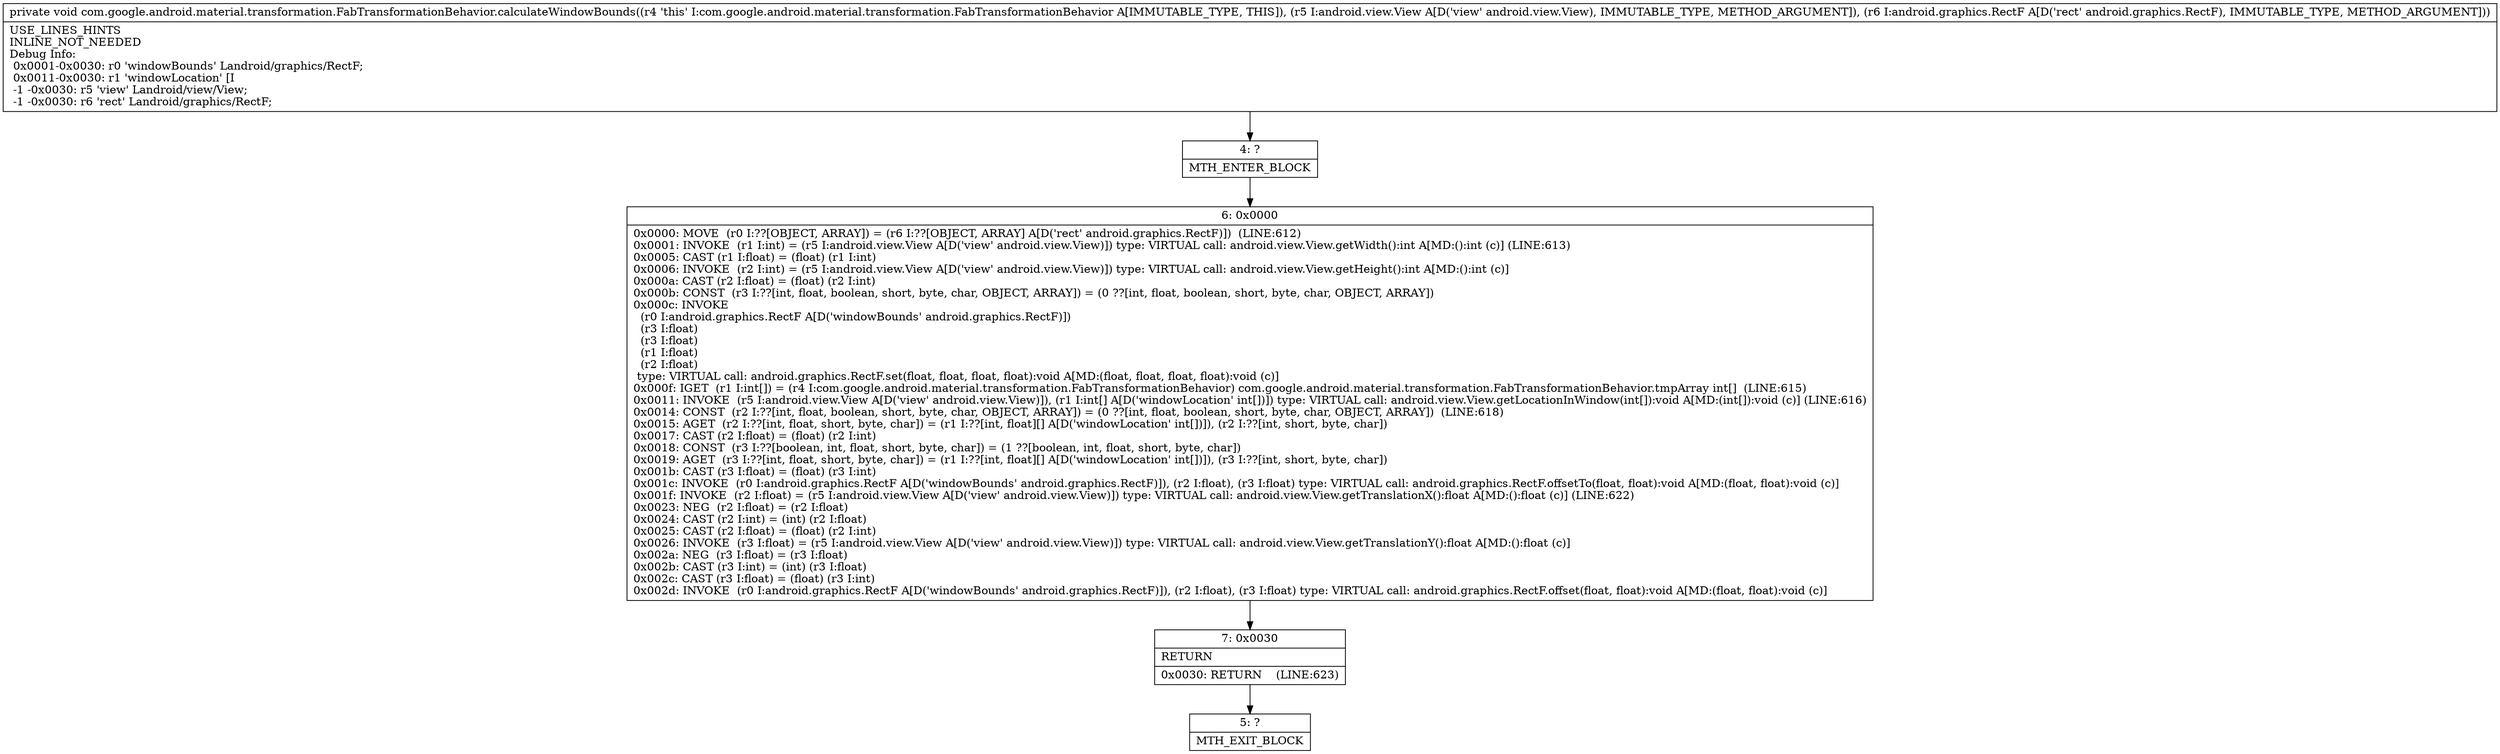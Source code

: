 digraph "CFG forcom.google.android.material.transformation.FabTransformationBehavior.calculateWindowBounds(Landroid\/view\/View;Landroid\/graphics\/RectF;)V" {
Node_4 [shape=record,label="{4\:\ ?|MTH_ENTER_BLOCK\l}"];
Node_6 [shape=record,label="{6\:\ 0x0000|0x0000: MOVE  (r0 I:??[OBJECT, ARRAY]) = (r6 I:??[OBJECT, ARRAY] A[D('rect' android.graphics.RectF)])  (LINE:612)\l0x0001: INVOKE  (r1 I:int) = (r5 I:android.view.View A[D('view' android.view.View)]) type: VIRTUAL call: android.view.View.getWidth():int A[MD:():int (c)] (LINE:613)\l0x0005: CAST (r1 I:float) = (float) (r1 I:int) \l0x0006: INVOKE  (r2 I:int) = (r5 I:android.view.View A[D('view' android.view.View)]) type: VIRTUAL call: android.view.View.getHeight():int A[MD:():int (c)]\l0x000a: CAST (r2 I:float) = (float) (r2 I:int) \l0x000b: CONST  (r3 I:??[int, float, boolean, short, byte, char, OBJECT, ARRAY]) = (0 ??[int, float, boolean, short, byte, char, OBJECT, ARRAY]) \l0x000c: INVOKE  \l  (r0 I:android.graphics.RectF A[D('windowBounds' android.graphics.RectF)])\l  (r3 I:float)\l  (r3 I:float)\l  (r1 I:float)\l  (r2 I:float)\l type: VIRTUAL call: android.graphics.RectF.set(float, float, float, float):void A[MD:(float, float, float, float):void (c)]\l0x000f: IGET  (r1 I:int[]) = (r4 I:com.google.android.material.transformation.FabTransformationBehavior) com.google.android.material.transformation.FabTransformationBehavior.tmpArray int[]  (LINE:615)\l0x0011: INVOKE  (r5 I:android.view.View A[D('view' android.view.View)]), (r1 I:int[] A[D('windowLocation' int[])]) type: VIRTUAL call: android.view.View.getLocationInWindow(int[]):void A[MD:(int[]):void (c)] (LINE:616)\l0x0014: CONST  (r2 I:??[int, float, boolean, short, byte, char, OBJECT, ARRAY]) = (0 ??[int, float, boolean, short, byte, char, OBJECT, ARRAY])  (LINE:618)\l0x0015: AGET  (r2 I:??[int, float, short, byte, char]) = (r1 I:??[int, float][] A[D('windowLocation' int[])]), (r2 I:??[int, short, byte, char]) \l0x0017: CAST (r2 I:float) = (float) (r2 I:int) \l0x0018: CONST  (r3 I:??[boolean, int, float, short, byte, char]) = (1 ??[boolean, int, float, short, byte, char]) \l0x0019: AGET  (r3 I:??[int, float, short, byte, char]) = (r1 I:??[int, float][] A[D('windowLocation' int[])]), (r3 I:??[int, short, byte, char]) \l0x001b: CAST (r3 I:float) = (float) (r3 I:int) \l0x001c: INVOKE  (r0 I:android.graphics.RectF A[D('windowBounds' android.graphics.RectF)]), (r2 I:float), (r3 I:float) type: VIRTUAL call: android.graphics.RectF.offsetTo(float, float):void A[MD:(float, float):void (c)]\l0x001f: INVOKE  (r2 I:float) = (r5 I:android.view.View A[D('view' android.view.View)]) type: VIRTUAL call: android.view.View.getTranslationX():float A[MD:():float (c)] (LINE:622)\l0x0023: NEG  (r2 I:float) = (r2 I:float) \l0x0024: CAST (r2 I:int) = (int) (r2 I:float) \l0x0025: CAST (r2 I:float) = (float) (r2 I:int) \l0x0026: INVOKE  (r3 I:float) = (r5 I:android.view.View A[D('view' android.view.View)]) type: VIRTUAL call: android.view.View.getTranslationY():float A[MD:():float (c)]\l0x002a: NEG  (r3 I:float) = (r3 I:float) \l0x002b: CAST (r3 I:int) = (int) (r3 I:float) \l0x002c: CAST (r3 I:float) = (float) (r3 I:int) \l0x002d: INVOKE  (r0 I:android.graphics.RectF A[D('windowBounds' android.graphics.RectF)]), (r2 I:float), (r3 I:float) type: VIRTUAL call: android.graphics.RectF.offset(float, float):void A[MD:(float, float):void (c)]\l}"];
Node_7 [shape=record,label="{7\:\ 0x0030|RETURN\l|0x0030: RETURN    (LINE:623)\l}"];
Node_5 [shape=record,label="{5\:\ ?|MTH_EXIT_BLOCK\l}"];
MethodNode[shape=record,label="{private void com.google.android.material.transformation.FabTransformationBehavior.calculateWindowBounds((r4 'this' I:com.google.android.material.transformation.FabTransformationBehavior A[IMMUTABLE_TYPE, THIS]), (r5 I:android.view.View A[D('view' android.view.View), IMMUTABLE_TYPE, METHOD_ARGUMENT]), (r6 I:android.graphics.RectF A[D('rect' android.graphics.RectF), IMMUTABLE_TYPE, METHOD_ARGUMENT]))  | USE_LINES_HINTS\lINLINE_NOT_NEEDED\lDebug Info:\l  0x0001\-0x0030: r0 'windowBounds' Landroid\/graphics\/RectF;\l  0x0011\-0x0030: r1 'windowLocation' [I\l  \-1 \-0x0030: r5 'view' Landroid\/view\/View;\l  \-1 \-0x0030: r6 'rect' Landroid\/graphics\/RectF;\l}"];
MethodNode -> Node_4;Node_4 -> Node_6;
Node_6 -> Node_7;
Node_7 -> Node_5;
}


